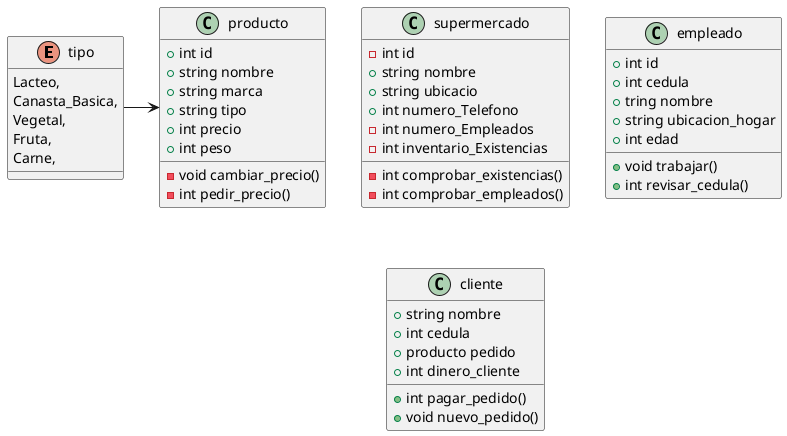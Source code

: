 @startuml

enum tipo {
    Lacteo,
    Canasta_Basica,
    Vegetal,
    Fruta,
    Carne,
}

class supermercado{
    - int id
    + string nombre
    + string ubicacio
    + int numero_Telefono
    - int numero_Empleados
    - int inventario_Existencias

    - int comprobar_existencias()
    - int comprobar_empleados() 
}

class producto{
    +int id
    +string nombre
    +string marca 
    +string tipo 
    +int precio 
    +int peso 

    - void cambiar_precio()
    - int pedir_precio()

}

class empleado{
    +int id
    +int cedula 
    +tring nombre 
    +string ubicacion_hogar
    +int edad 

    + void trabajar()
    + int revisar_cedula()
}

class cliente{
    +string nombre
    +int cedula 
    +producto pedido
    +int dinero_cliente

    + int pagar_pedido()
    + void nuevo_pedido()

}

tipo->producto

@enduml